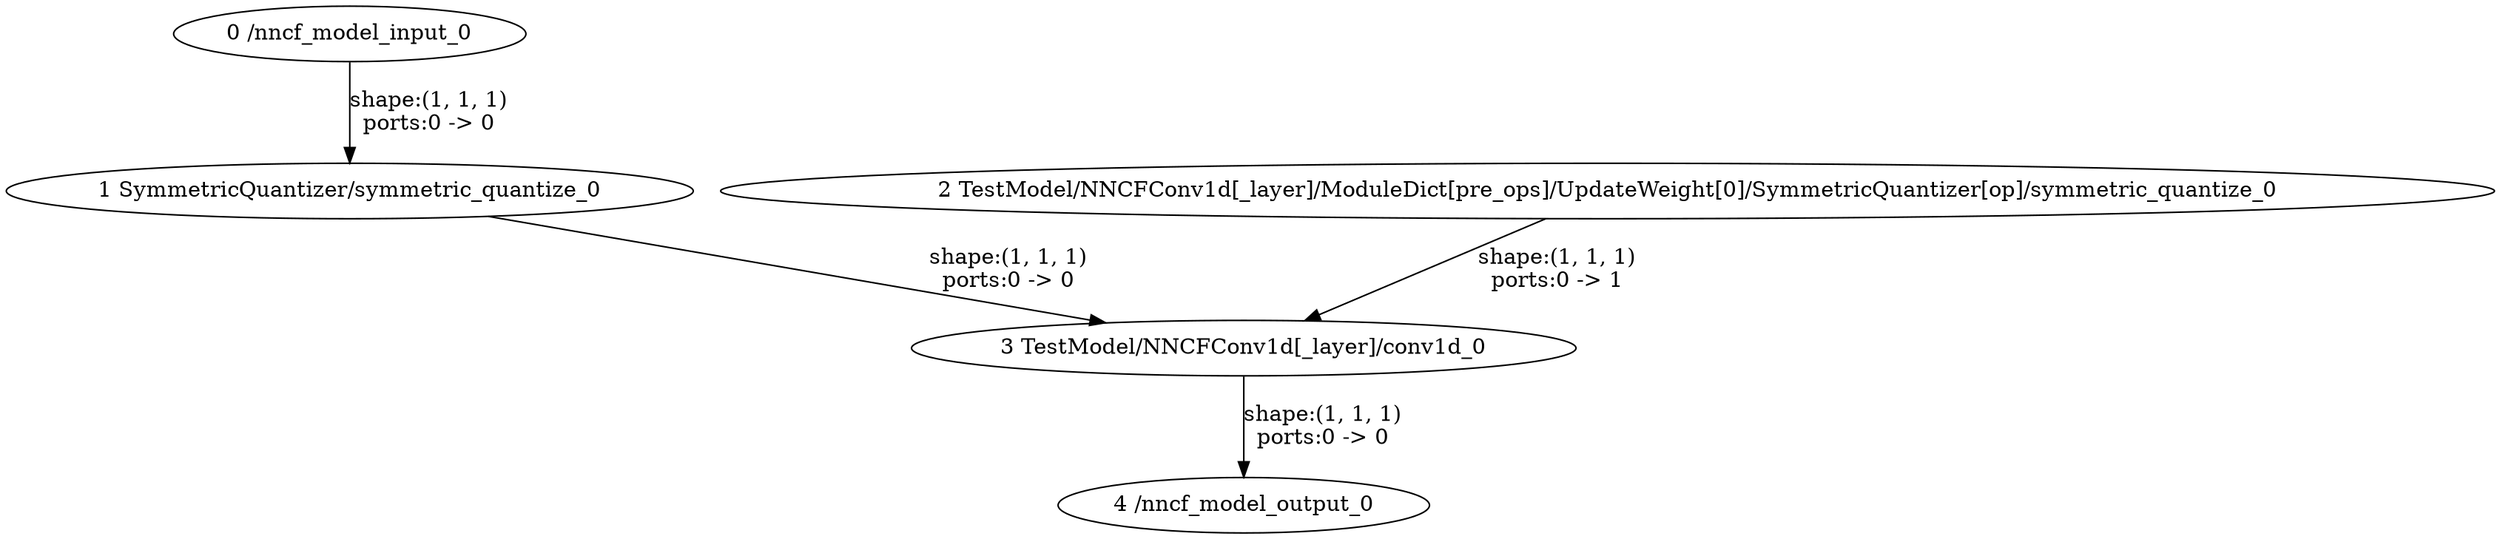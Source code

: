 strict digraph  {
"0 /nncf_model_input_0" [id=0, type=nncf_model_input];
"1 SymmetricQuantizer/symmetric_quantize_0" [id=1, type=symmetric_quantize];
"2 TestModel/NNCFConv1d[_layer]/ModuleDict[pre_ops]/UpdateWeight[0]/SymmetricQuantizer[op]/symmetric_quantize_0" [id=2, type=symmetric_quantize];
"3 TestModel/NNCFConv1d[_layer]/conv1d_0" [id=3, type=conv1d];
"4 /nncf_model_output_0" [id=4, type=nncf_model_output];
"0 /nncf_model_input_0" -> "1 SymmetricQuantizer/symmetric_quantize_0"  [label="shape:(1, 1, 1)\nports:0 -> 0", style=solid];
"1 SymmetricQuantizer/symmetric_quantize_0" -> "3 TestModel/NNCFConv1d[_layer]/conv1d_0"  [label="shape:(1, 1, 1)\nports:0 -> 0", style=solid];
"2 TestModel/NNCFConv1d[_layer]/ModuleDict[pre_ops]/UpdateWeight[0]/SymmetricQuantizer[op]/symmetric_quantize_0" -> "3 TestModel/NNCFConv1d[_layer]/conv1d_0"  [label="shape:(1, 1, 1)\nports:0 -> 1", style=solid];
"3 TestModel/NNCFConv1d[_layer]/conv1d_0" -> "4 /nncf_model_output_0"  [label="shape:(1, 1, 1)\nports:0 -> 0", style=solid];
}
